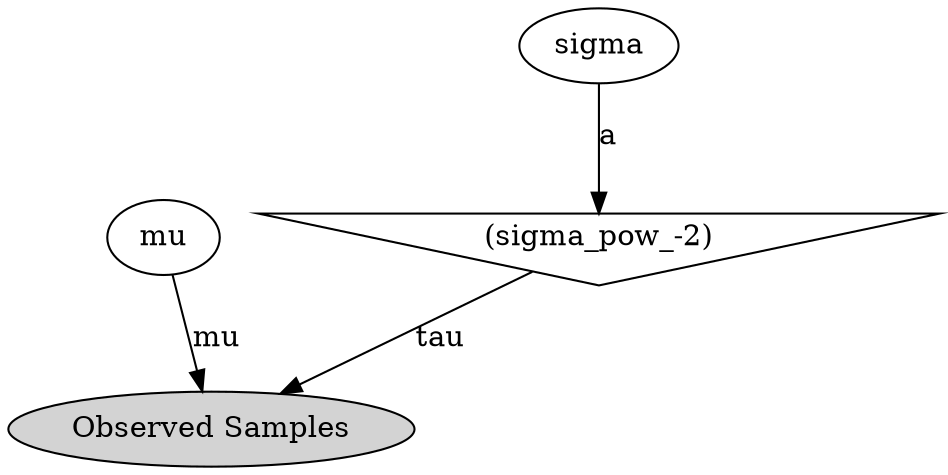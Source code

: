 digraph G {
mu;
sigma;
"Observed Samples" [style=filled];
mu -> "Observed Samples"  [label=mu];
"(sigma_pow_-2)" [shape=invtriangle];
"(sigma_pow_-2)" -> "Observed Samples"  [label=tau];
sigma -> "(sigma_pow_-2)"  [label=a];
}
